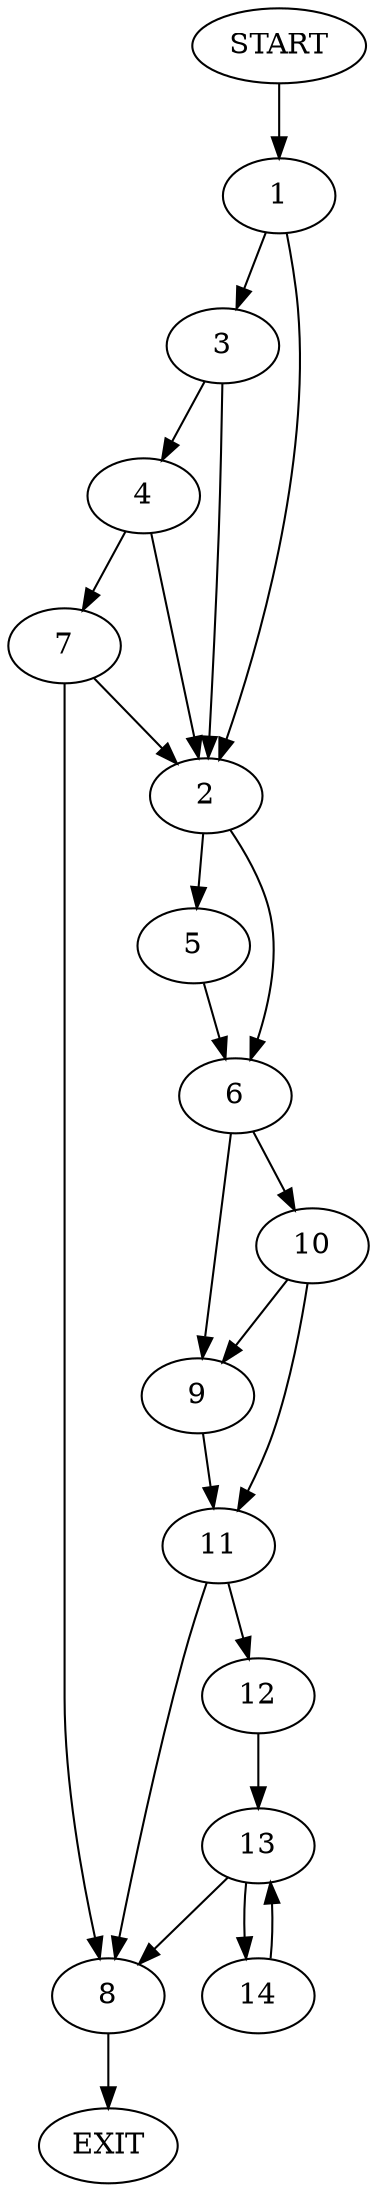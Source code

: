 digraph {
0 [label="START"]
15 [label="EXIT"]
0 -> 1
1 -> 2
1 -> 3
3 -> 2
3 -> 4
2 -> 5
2 -> 6
4 -> 2
4 -> 7
7 -> 2
7 -> 8
8 -> 15
6 -> 9
6 -> 10
5 -> 6
9 -> 11
10 -> 11
10 -> 9
11 -> 8
11 -> 12
12 -> 13
13 -> 8
13 -> 14
14 -> 13
}
